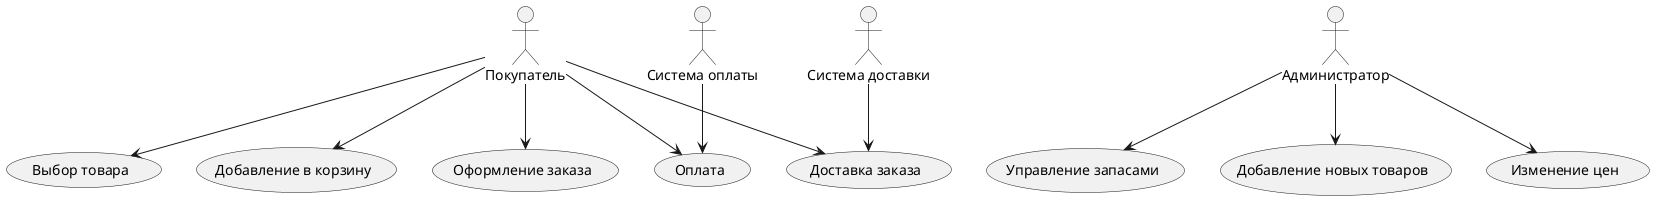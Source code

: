 @startuml
actor Покупатель
actor Администратор
actor "Система оплаты"
actor "Система доставки"

usecase "Выбор товара" as UC1
usecase "Добавление в корзину" as UC2
usecase "Оформление заказа" as UC3
usecase "Оплата" as UC4
usecase "Доставка заказа" as UC5
usecase "Управление запасами" as UC6
usecase "Добавление новых товаров" as UC7
usecase "Изменение цен" as UC8

Покупатель --> UC1
Покупатель --> UC2
Покупатель --> UC3
Покупатель --> UC4
Покупатель --> UC5

Администратор --> UC6
Администратор --> UC7
Администратор --> UC8

"Система оплаты" --> UC4
"Система доставки" --> UC5
@enduml

